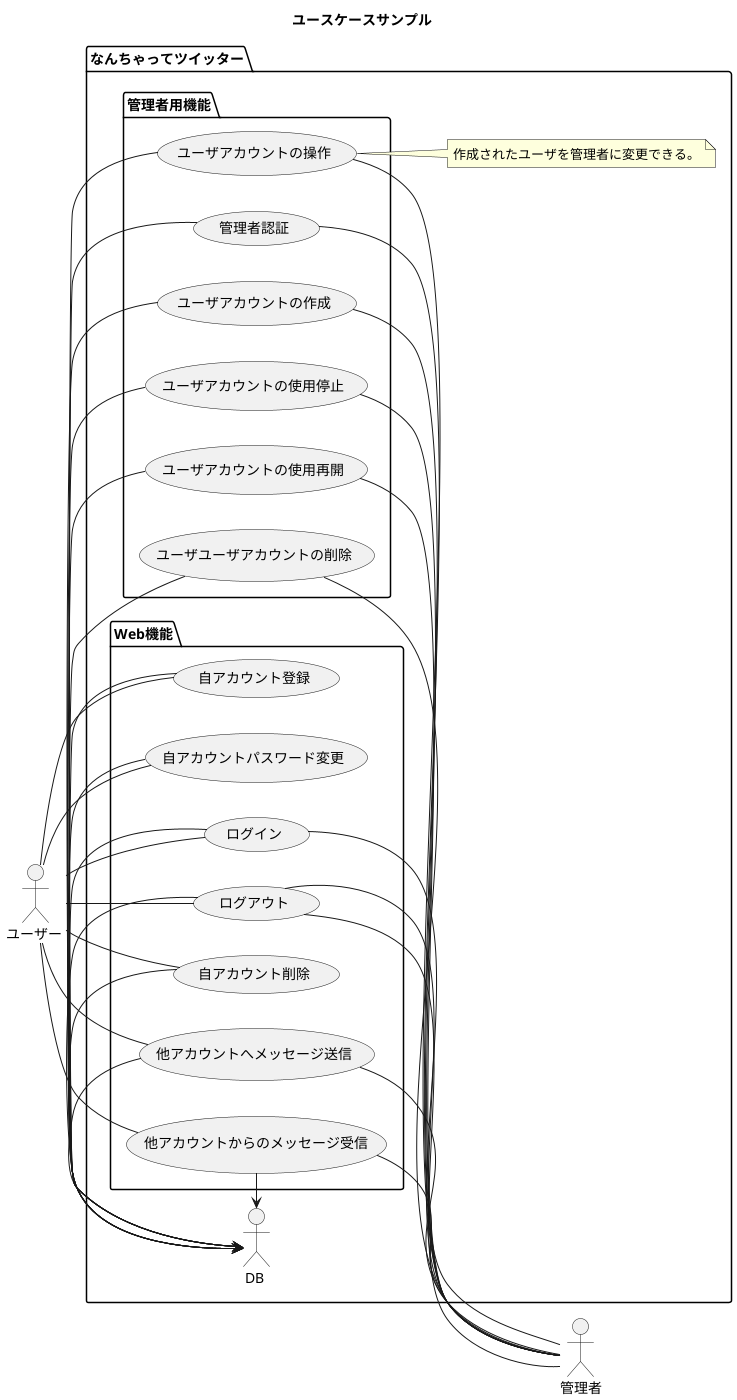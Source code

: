 @startuml
title ユースケースサンプル
left to right direction

actor :ユーザー :as user
actor :管理者: as admin

package ”なんちゃってツイッター” {
  /'
    一般用の画面。
    PCまたは携帯端末のブラウザからアクセスする。
  '/
  package "Web機能" {
   	user --(自アカウント登録)
  	user --(ログイン)
  	user --(自アカウントパスワード変更)
  	user --(自アカウント削除)
  	user --(他アカウントへメッセージ送信)
  	user --(他アカウントからのメッセージ受信)
  	user --(ログアウト)
  }

  /'
    管理者用の画面。
  '/
  package "管理者用機能" {
  	(ログイン)--admin
  	(ログアウト)--admin
  	(管理者認証)--admin
  	(ログアウト)--admin
  	(ユーザアカウントの作成)--admin
  	(ユーザアカウントの操作)--admin
  	(ユーザアカウントの使用停止) -- admin
  	(ユーザアカウントの使用再開) -- admin
  	(ユーザユーザアカウントの削除) -- admin
  	(他アカウントへメッセージ送信)--admin
  	(他アカウントからのメッセージ受信)--admin
  }
  note right of ユーザアカウントの操作: 作成されたユーザを管理者に変更できる。

  database :DB : as DB

  (自アカウント登録)->DB
  (自アカウントパスワード変更)->DB
  (ログイン)->DB
  (ログアウト)->DB
  (管理者認証)->DB
  (自アカウント削除)->DB
  (他アカウントへメッセージ送信)->DB
  (他アカウントからのメッセージ受信)->DB
  DB<-(ユーザアカウントの作成)
  DB<-(ユーザアカウントの使用停止)
  DB<-(ユーザアカウントの使用再開)
  DB<-(ユーザユーザアカウントの削除)
  DB<-(ユーザアカウントの操作)
}

@enduml
